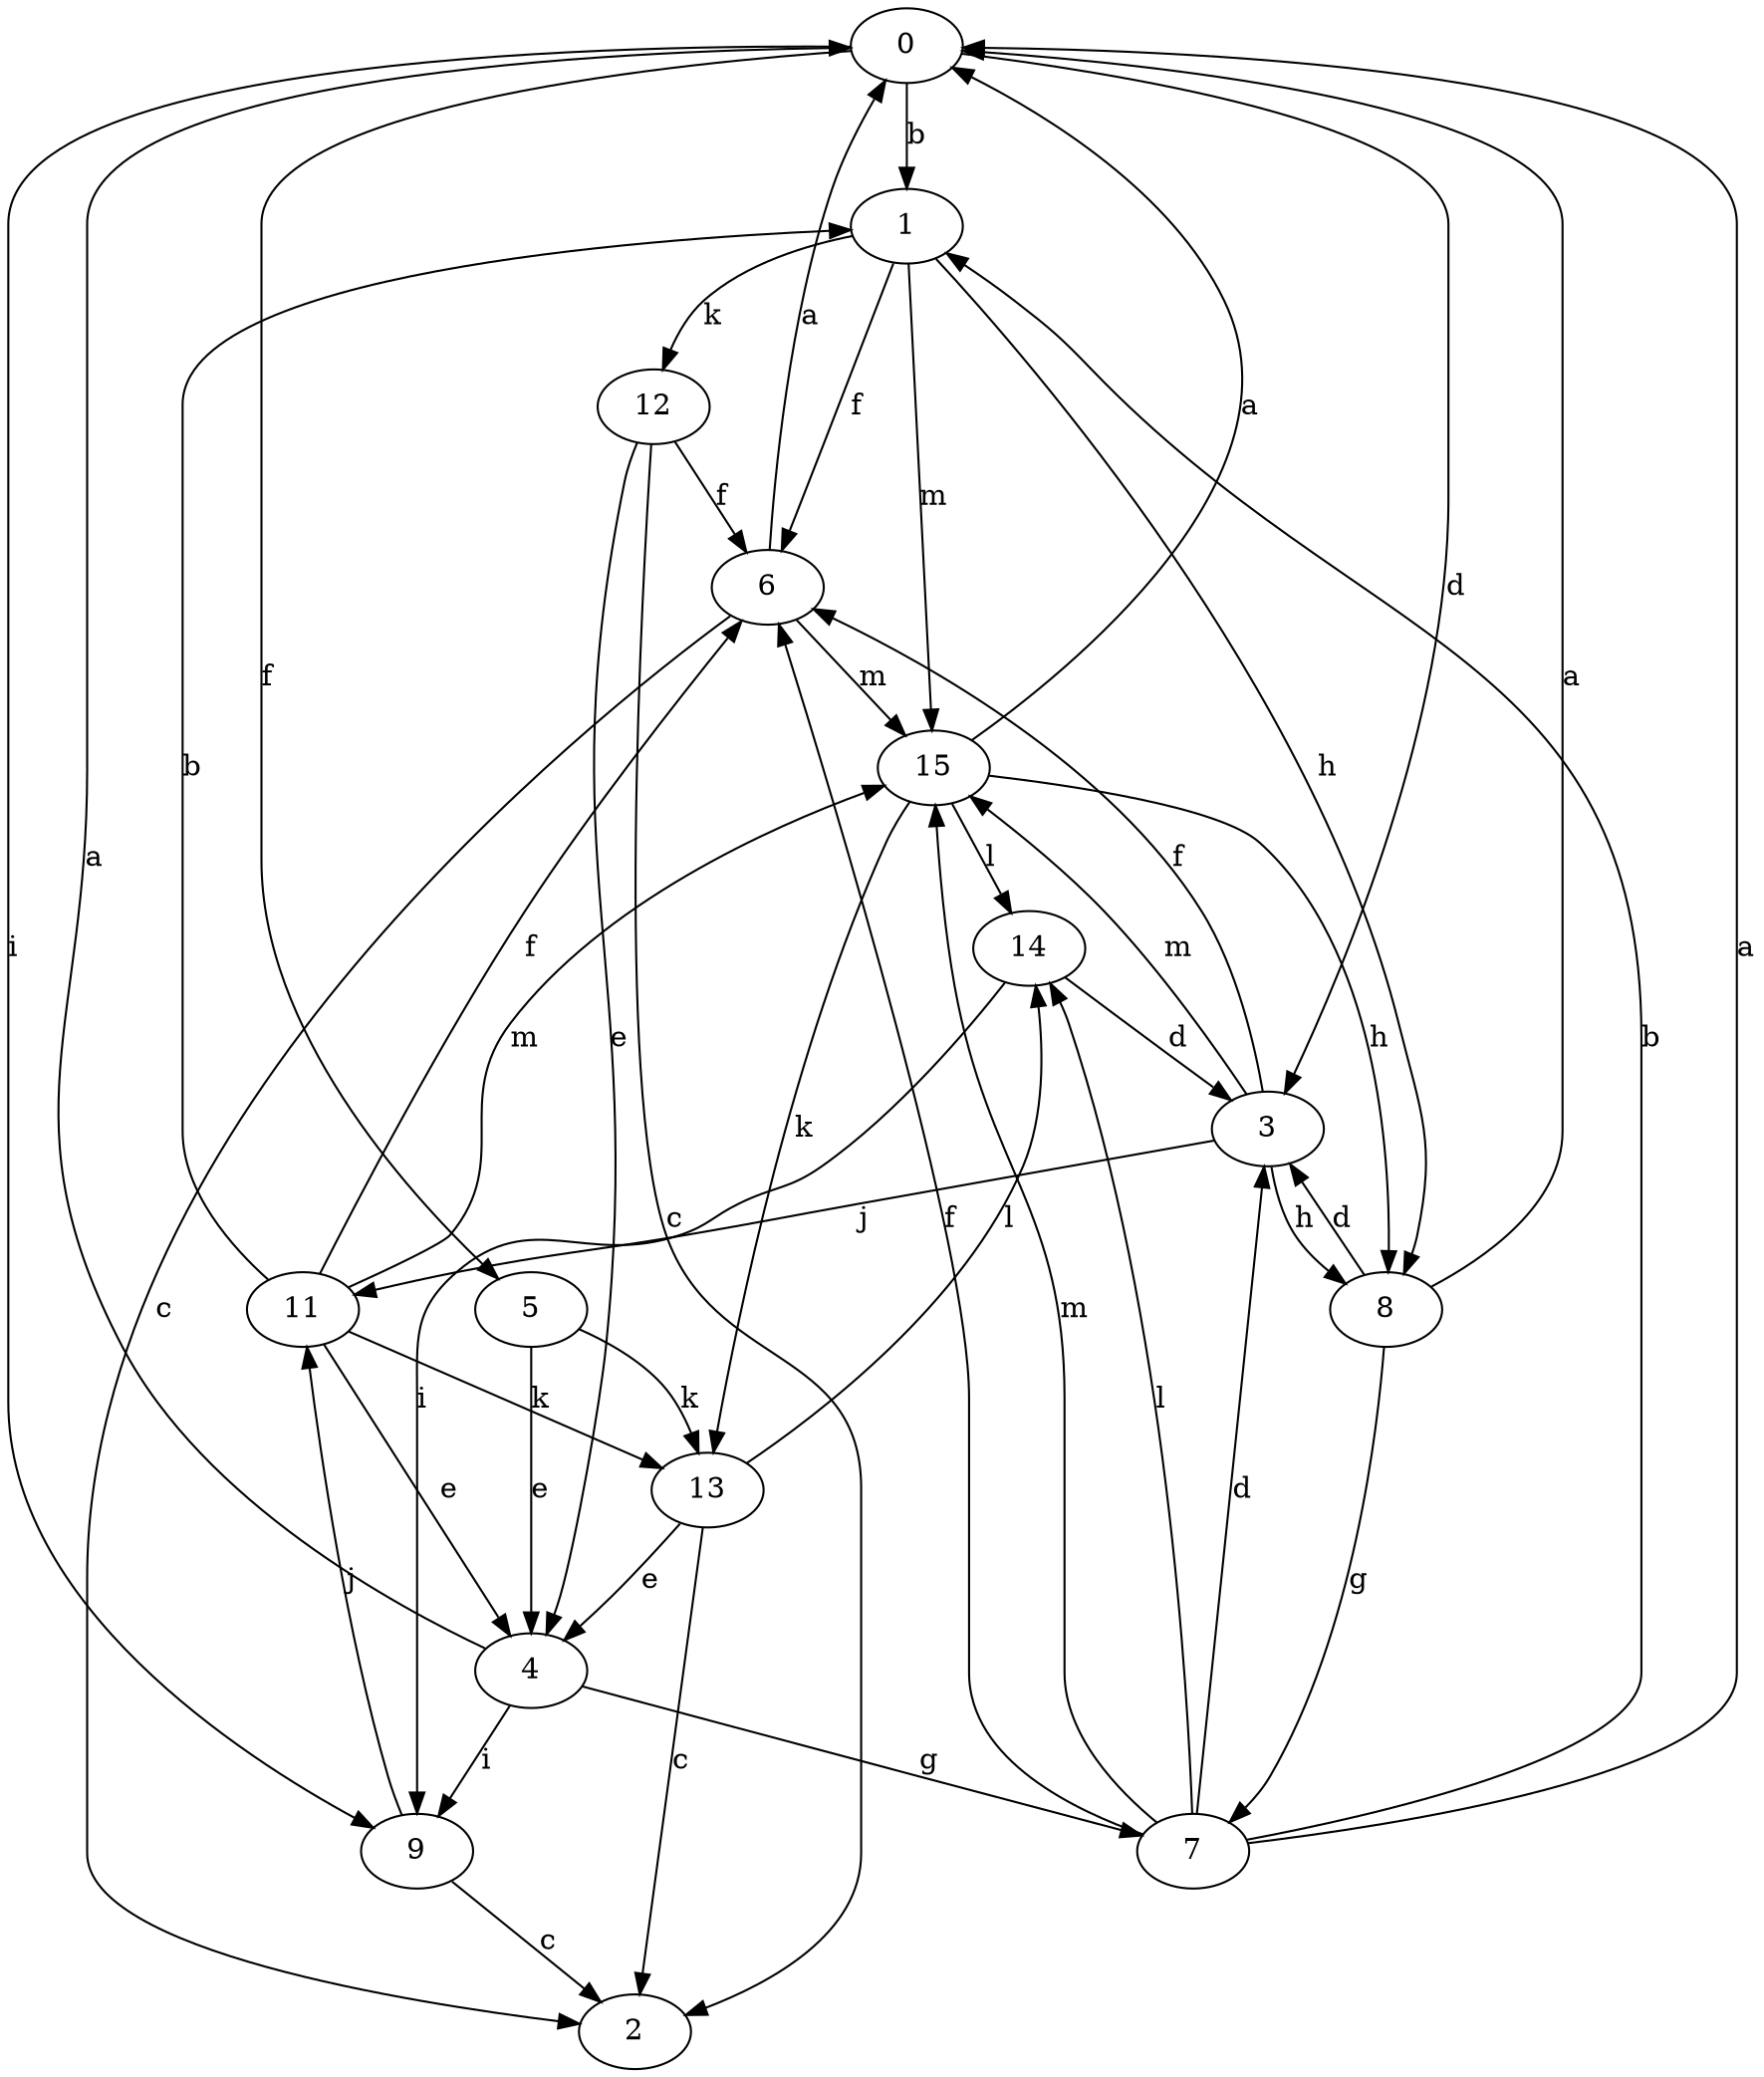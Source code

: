 strict digraph  {
0;
1;
2;
3;
4;
5;
6;
7;
8;
9;
11;
12;
13;
14;
15;
0 -> 1  [label=b];
0 -> 3  [label=d];
0 -> 5  [label=f];
0 -> 9  [label=i];
1 -> 6  [label=f];
1 -> 8  [label=h];
1 -> 12  [label=k];
1 -> 15  [label=m];
3 -> 6  [label=f];
3 -> 8  [label=h];
3 -> 11  [label=j];
3 -> 15  [label=m];
4 -> 0  [label=a];
4 -> 7  [label=g];
4 -> 9  [label=i];
5 -> 4  [label=e];
5 -> 13  [label=k];
6 -> 0  [label=a];
6 -> 2  [label=c];
6 -> 15  [label=m];
7 -> 0  [label=a];
7 -> 1  [label=b];
7 -> 3  [label=d];
7 -> 6  [label=f];
7 -> 14  [label=l];
7 -> 15  [label=m];
8 -> 0  [label=a];
8 -> 3  [label=d];
8 -> 7  [label=g];
9 -> 2  [label=c];
9 -> 11  [label=j];
11 -> 1  [label=b];
11 -> 4  [label=e];
11 -> 6  [label=f];
11 -> 13  [label=k];
11 -> 15  [label=m];
12 -> 2  [label=c];
12 -> 4  [label=e];
12 -> 6  [label=f];
13 -> 2  [label=c];
13 -> 4  [label=e];
13 -> 14  [label=l];
14 -> 3  [label=d];
14 -> 9  [label=i];
15 -> 0  [label=a];
15 -> 8  [label=h];
15 -> 13  [label=k];
15 -> 14  [label=l];
}
